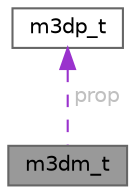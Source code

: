 digraph "m3dm_t"
{
 // LATEX_PDF_SIZE
  bgcolor="transparent";
  edge [fontname=Helvetica,fontsize=10,labelfontname=Helvetica,labelfontsize=10];
  node [fontname=Helvetica,fontsize=10,shape=box,height=0.2,width=0.4];
  Node1 [id="Node000001",label="m3dm_t",height=0.2,width=0.4,color="gray40", fillcolor="grey60", style="filled", fontcolor="black",tooltip=" "];
  Node2 -> Node1 [id="edge3_Node000001_Node000002",dir="back",color="darkorchid3",style="dashed",tooltip=" ",label=" prop",fontcolor="grey" ];
  Node2 [id="Node000002",label="m3dp_t",height=0.2,width=0.4,color="gray40", fillcolor="white", style="filled",URL="$structm3dp__t.html",tooltip=" "];
}
